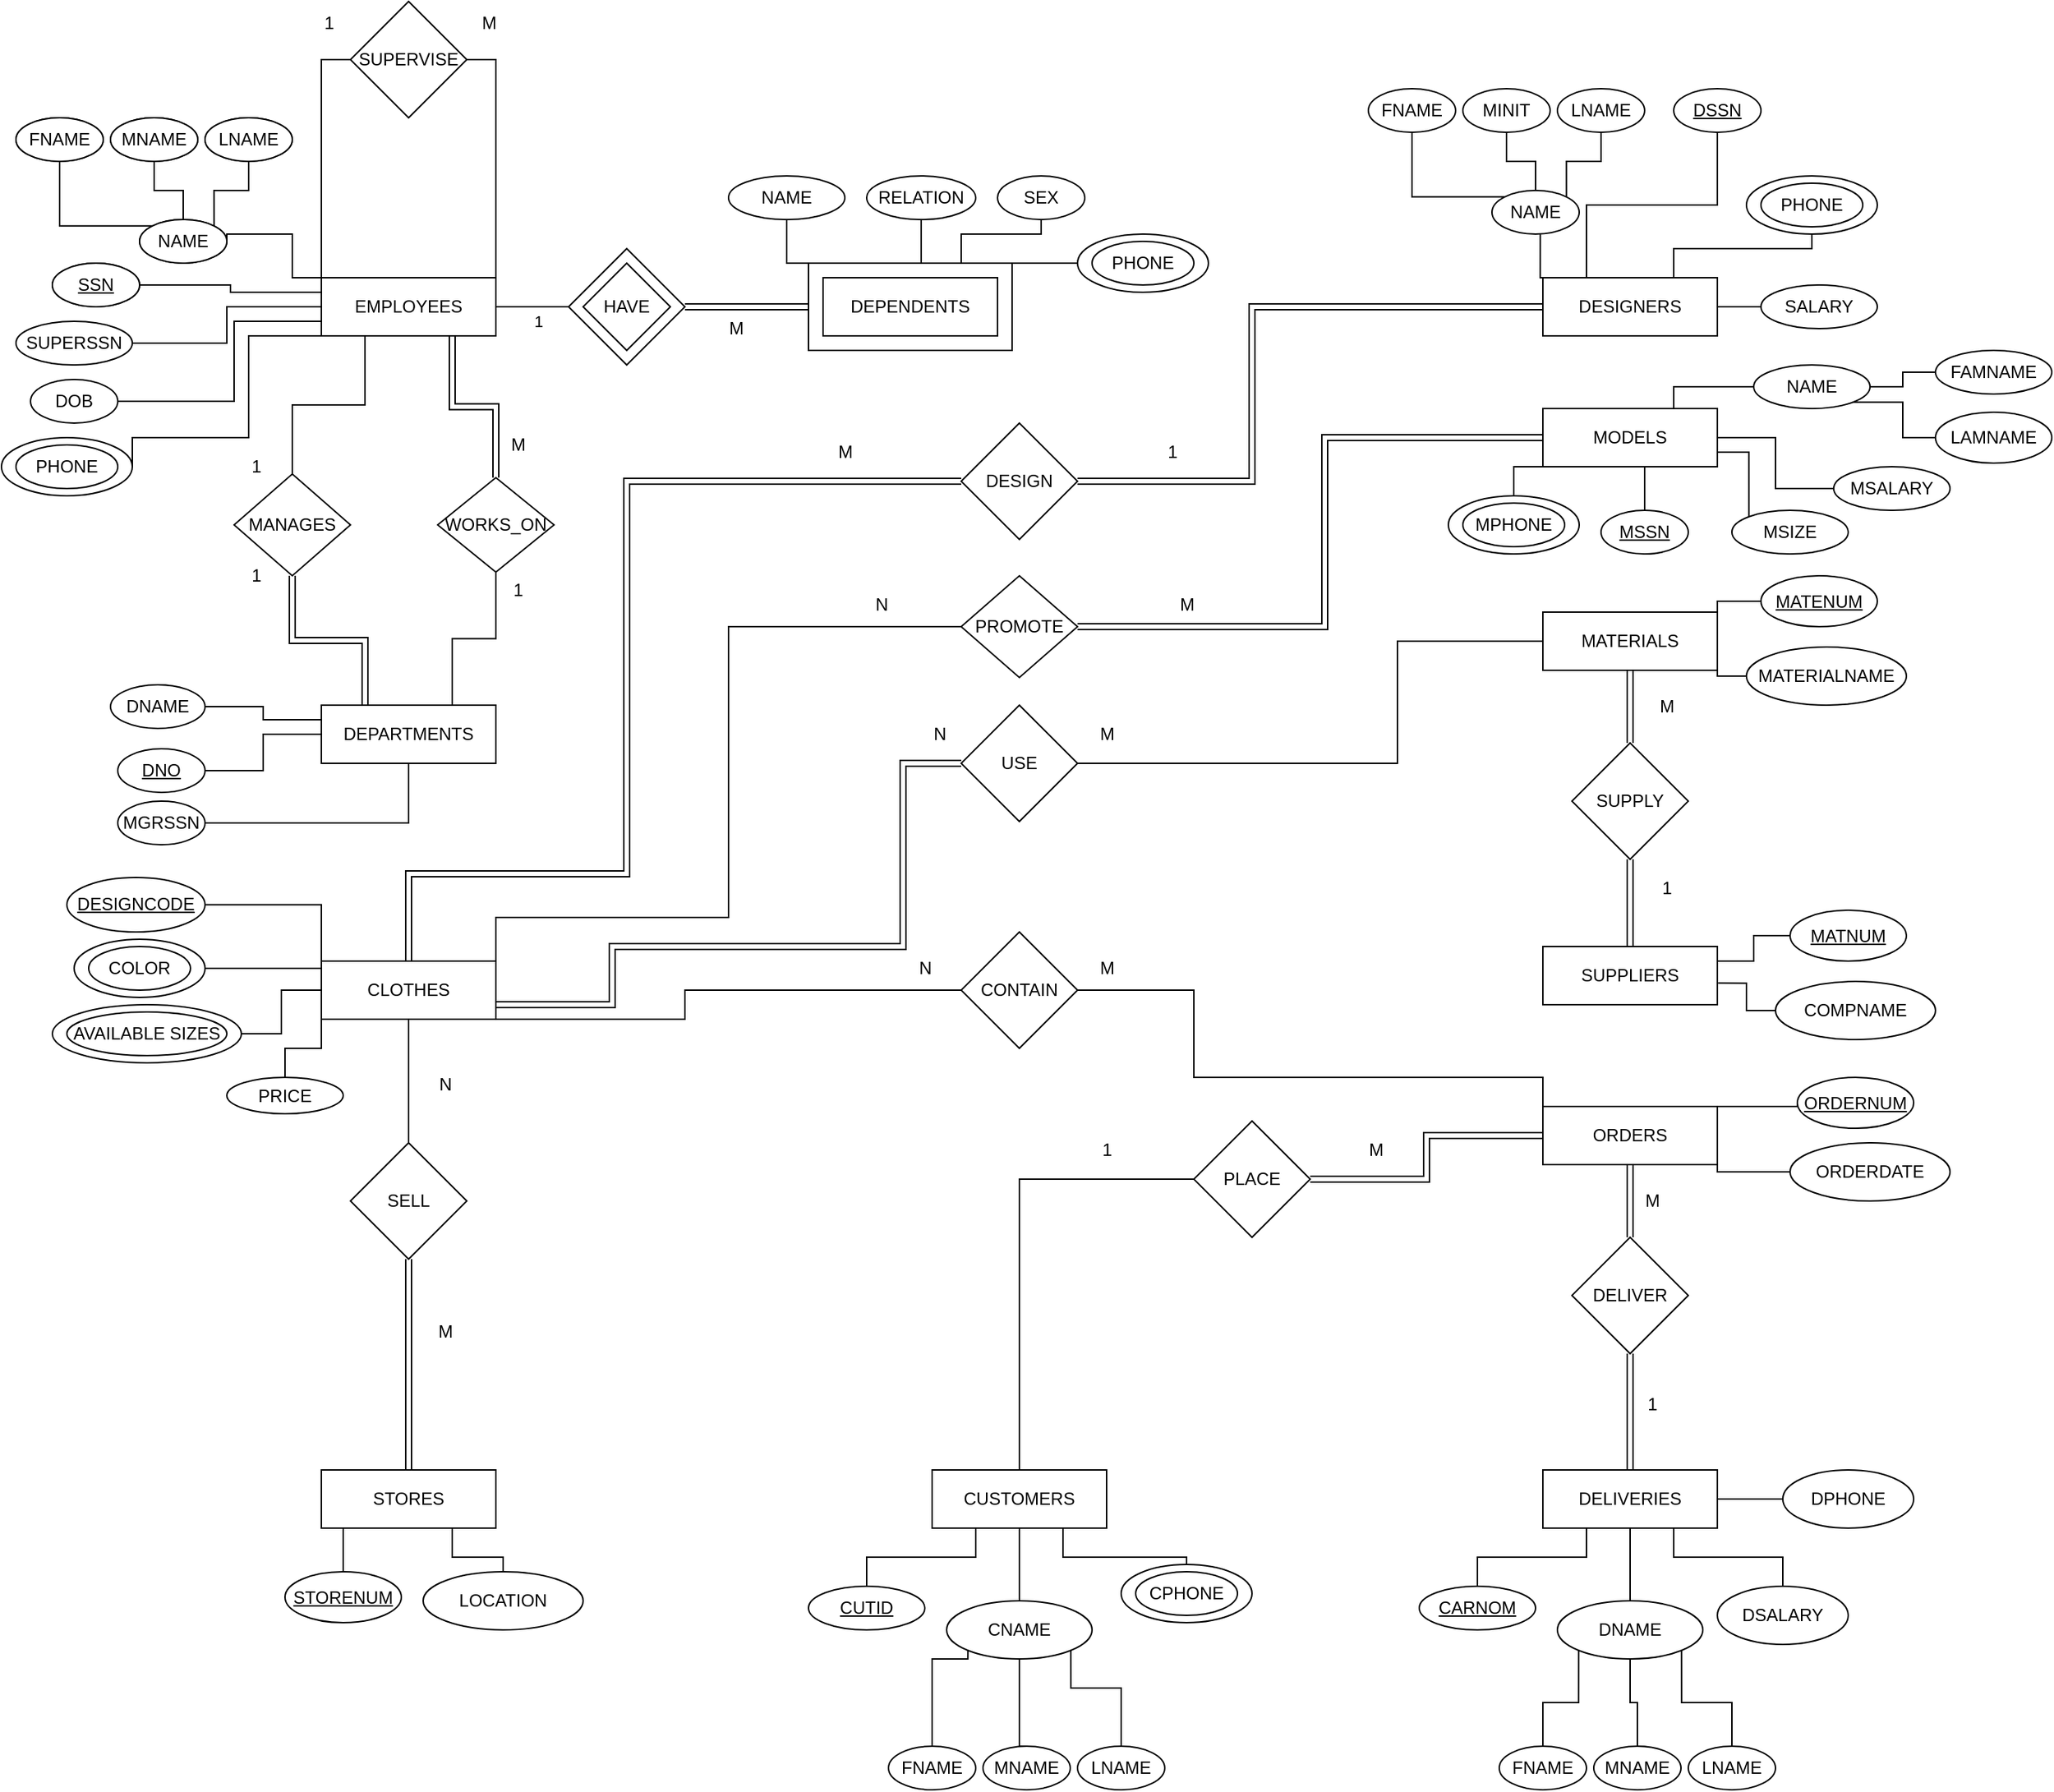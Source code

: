 <mxfile version="20.7.4" type="device"><diagram id="PRFcXnFrzSbEL8JC8rHW" name="Page-1"><mxGraphModel dx="3500" dy="2737" grid="1" gridSize="10" guides="1" tooltips="1" connect="1" arrows="1" fold="1" page="1" pageScale="1" pageWidth="1169" pageHeight="827" math="0" shadow="0"><root><mxCell id="0"/><mxCell id="1" parent="0"/><mxCell id="rtiQuLTwZHbQVwItKCjS-20" style="edgeStyle=orthogonalEdgeStyle;rounded=0;orthogonalLoop=1;jettySize=auto;html=1;exitX=1;exitY=1;exitDx=0;exitDy=0;entryX=0;entryY=0.5;entryDx=0;entryDy=0;strokeColor=none;" edge="1" parent="1" source="rtiQuLTwZHbQVwItKCjS-1" target="rtiQuLTwZHbQVwItKCjS-18"><mxGeometry relative="1" as="geometry"/></mxCell><mxCell id="rtiQuLTwZHbQVwItKCjS-27" value="1" style="edgeLabel;html=1;align=center;verticalAlign=middle;resizable=0;points=[];" vertex="1" connectable="0" parent="rtiQuLTwZHbQVwItKCjS-20"><mxGeometry x="0.367" y="-4" relative="1" as="geometry"><mxPoint as="offset"/></mxGeometry></mxCell><mxCell id="rtiQuLTwZHbQVwItKCjS-21" style="edgeStyle=orthogonalEdgeStyle;rounded=0;orthogonalLoop=1;jettySize=auto;html=1;exitX=1;exitY=1;exitDx=0;exitDy=0;entryX=0;entryY=0.5;entryDx=0;entryDy=0;endArrow=none;endFill=0;" edge="1" parent="1" source="rtiQuLTwZHbQVwItKCjS-1" target="rtiQuLTwZHbQVwItKCjS-18"><mxGeometry relative="1" as="geometry"><Array as="points"><mxPoint x="910" y="80"/></Array></mxGeometry></mxCell><mxCell id="rtiQuLTwZHbQVwItKCjS-24" style="edgeStyle=orthogonalEdgeStyle;rounded=0;orthogonalLoop=1;jettySize=auto;html=1;exitX=0.25;exitY=1;exitDx=0;exitDy=0;endArrow=none;endFill=0;entryX=0.5;entryY=0;entryDx=0;entryDy=0;" edge="1" parent="1" source="rtiQuLTwZHbQVwItKCjS-1" target="rtiQuLTwZHbQVwItKCjS-23"><mxGeometry relative="1" as="geometry"/></mxCell><mxCell id="rtiQuLTwZHbQVwItKCjS-32" style="edgeStyle=orthogonalEdgeStyle;shape=link;rounded=0;orthogonalLoop=1;jettySize=auto;html=1;exitX=0.75;exitY=1;exitDx=0;exitDy=0;entryX=0.5;entryY=0;entryDx=0;entryDy=0;endArrow=none;endFill=0;" edge="1" parent="1" source="rtiQuLTwZHbQVwItKCjS-1" target="rtiQuLTwZHbQVwItKCjS-31"><mxGeometry relative="1" as="geometry"/></mxCell><mxCell id="rtiQuLTwZHbQVwItKCjS-79" style="edgeStyle=orthogonalEdgeStyle;rounded=0;orthogonalLoop=1;jettySize=auto;html=1;exitX=0;exitY=0;exitDx=0;exitDy=0;entryX=0;entryY=0.5;entryDx=0;entryDy=0;endArrow=none;endFill=0;" edge="1" parent="1" source="rtiQuLTwZHbQVwItKCjS-1" target="rtiQuLTwZHbQVwItKCjS-78"><mxGeometry relative="1" as="geometry"><Array as="points"><mxPoint x="790" y="-90"/></Array></mxGeometry></mxCell><mxCell id="rtiQuLTwZHbQVwItKCjS-80" style="edgeStyle=orthogonalEdgeStyle;rounded=0;orthogonalLoop=1;jettySize=auto;html=1;exitX=1;exitY=0;exitDx=0;exitDy=0;entryX=1;entryY=0.5;entryDx=0;entryDy=0;endArrow=none;endFill=0;" edge="1" parent="1" source="rtiQuLTwZHbQVwItKCjS-1" target="rtiQuLTwZHbQVwItKCjS-78"><mxGeometry relative="1" as="geometry"/></mxCell><mxCell id="rtiQuLTwZHbQVwItKCjS-84" style="edgeStyle=orthogonalEdgeStyle;rounded=0;orthogonalLoop=1;jettySize=auto;html=1;exitX=0;exitY=0;exitDx=0;exitDy=0;entryX=1;entryY=0.5;entryDx=0;entryDy=0;endArrow=none;endFill=0;" edge="1" parent="1" source="rtiQuLTwZHbQVwItKCjS-1" target="rtiQuLTwZHbQVwItKCjS-83"><mxGeometry relative="1" as="geometry"><Array as="points"><mxPoint x="770" y="60"/><mxPoint x="770" y="30"/><mxPoint x="725" y="30"/></Array></mxGeometry></mxCell><mxCell id="rtiQuLTwZHbQVwItKCjS-95" style="edgeStyle=orthogonalEdgeStyle;rounded=0;orthogonalLoop=1;jettySize=auto;html=1;exitX=0;exitY=0.25;exitDx=0;exitDy=0;entryX=1;entryY=0.5;entryDx=0;entryDy=0;endArrow=none;endFill=0;" edge="1" parent="1" source="rtiQuLTwZHbQVwItKCjS-1" target="rtiQuLTwZHbQVwItKCjS-91"><mxGeometry relative="1" as="geometry"/></mxCell><mxCell id="rtiQuLTwZHbQVwItKCjS-96" style="edgeStyle=orthogonalEdgeStyle;rounded=0;orthogonalLoop=1;jettySize=auto;html=1;exitX=0;exitY=0.5;exitDx=0;exitDy=0;entryX=1;entryY=0.5;entryDx=0;entryDy=0;endArrow=none;endFill=0;" edge="1" parent="1" source="rtiQuLTwZHbQVwItKCjS-1" target="rtiQuLTwZHbQVwItKCjS-92"><mxGeometry relative="1" as="geometry"/></mxCell><mxCell id="rtiQuLTwZHbQVwItKCjS-1" value="EMPLOYEES" style="rounded=0;whiteSpace=wrap;html=1;" vertex="1" parent="1"><mxGeometry x="790" y="60" width="120" height="40" as="geometry"/></mxCell><mxCell id="rtiQuLTwZHbQVwItKCjS-105" style="edgeStyle=orthogonalEdgeStyle;rounded=0;orthogonalLoop=1;jettySize=auto;html=1;exitX=0;exitY=0;exitDx=0;exitDy=0;entryX=0.5;entryY=1;entryDx=0;entryDy=0;endArrow=none;endFill=0;" edge="1" parent="1" source="rtiQuLTwZHbQVwItKCjS-2" target="rtiQuLTwZHbQVwItKCjS-104"><mxGeometry relative="1" as="geometry"/></mxCell><mxCell id="rtiQuLTwZHbQVwItKCjS-107" style="edgeStyle=orthogonalEdgeStyle;rounded=0;orthogonalLoop=1;jettySize=auto;html=1;exitX=0.5;exitY=0;exitDx=0;exitDy=0;entryX=0.5;entryY=1;entryDx=0;entryDy=0;endArrow=none;endFill=0;" edge="1" parent="1" source="rtiQuLTwZHbQVwItKCjS-2" target="rtiQuLTwZHbQVwItKCjS-106"><mxGeometry relative="1" as="geometry"/></mxCell><mxCell id="rtiQuLTwZHbQVwItKCjS-109" style="edgeStyle=orthogonalEdgeStyle;rounded=0;orthogonalLoop=1;jettySize=auto;html=1;exitX=0.75;exitY=0;exitDx=0;exitDy=0;entryX=0.5;entryY=1;entryDx=0;entryDy=0;endArrow=none;endFill=0;" edge="1" parent="1" source="rtiQuLTwZHbQVwItKCjS-2" target="rtiQuLTwZHbQVwItKCjS-108"><mxGeometry relative="1" as="geometry"/></mxCell><mxCell id="rtiQuLTwZHbQVwItKCjS-112" style="edgeStyle=orthogonalEdgeStyle;rounded=0;orthogonalLoop=1;jettySize=auto;html=1;exitX=1;exitY=0;exitDx=0;exitDy=0;entryX=0;entryY=0.5;entryDx=0;entryDy=0;endArrow=none;endFill=0;" edge="1" parent="1" source="rtiQuLTwZHbQVwItKCjS-2" target="rtiQuLTwZHbQVwItKCjS-110"><mxGeometry relative="1" as="geometry"><Array as="points"><mxPoint x="1280" y="50"/><mxPoint x="1280" y="50"/></Array></mxGeometry></mxCell><mxCell id="rtiQuLTwZHbQVwItKCjS-2" value="" style="rounded=0;whiteSpace=wrap;html=1;" vertex="1" parent="1"><mxGeometry x="1125" y="50" width="140" height="60" as="geometry"/></mxCell><mxCell id="rtiQuLTwZHbQVwItKCjS-3" value="DEPENDENTS" style="rounded=0;whiteSpace=wrap;html=1;" vertex="1" parent="1"><mxGeometry x="1135" y="60" width="120" height="40" as="geometry"/></mxCell><mxCell id="rtiQuLTwZHbQVwItKCjS-135" style="edgeStyle=orthogonalEdgeStyle;rounded=0;orthogonalLoop=1;jettySize=auto;html=1;exitX=0;exitY=0.25;exitDx=0;exitDy=0;entryX=1;entryY=0.5;entryDx=0;entryDy=0;endArrow=none;endFill=0;" edge="1" parent="1" source="rtiQuLTwZHbQVwItKCjS-4" target="rtiQuLTwZHbQVwItKCjS-133"><mxGeometry relative="1" as="geometry"/></mxCell><mxCell id="rtiQuLTwZHbQVwItKCjS-4" value="DEPARTMENTS" style="rounded=0;whiteSpace=wrap;html=1;" vertex="1" parent="1"><mxGeometry x="790" y="354" width="120" height="40" as="geometry"/></mxCell><mxCell id="rtiQuLTwZHbQVwItKCjS-126" style="edgeStyle=orthogonalEdgeStyle;rounded=0;orthogonalLoop=1;jettySize=auto;html=1;exitX=0;exitY=0;exitDx=0;exitDy=0;endArrow=none;endFill=0;entryX=0.554;entryY=1.006;entryDx=0;entryDy=0;entryPerimeter=0;" edge="1" parent="1" source="rtiQuLTwZHbQVwItKCjS-5" target="rtiQuLTwZHbQVwItKCjS-121"><mxGeometry relative="1" as="geometry"><mxPoint x="1630" y="40" as="targetPoint"/><Array as="points"/></mxGeometry></mxCell><mxCell id="rtiQuLTwZHbQVwItKCjS-130" style="edgeStyle=orthogonalEdgeStyle;rounded=0;orthogonalLoop=1;jettySize=auto;html=1;exitX=0.25;exitY=0;exitDx=0;exitDy=0;entryX=0.5;entryY=1;entryDx=0;entryDy=0;endArrow=none;endFill=0;" edge="1" parent="1" source="rtiQuLTwZHbQVwItKCjS-5" target="rtiQuLTwZHbQVwItKCjS-125"><mxGeometry relative="1" as="geometry"/></mxCell><mxCell id="rtiQuLTwZHbQVwItKCjS-131" style="edgeStyle=orthogonalEdgeStyle;rounded=0;orthogonalLoop=1;jettySize=auto;html=1;exitX=0.75;exitY=0;exitDx=0;exitDy=0;entryX=0.5;entryY=1;entryDx=0;entryDy=0;endArrow=none;endFill=0;" edge="1" parent="1" source="rtiQuLTwZHbQVwItKCjS-5" target="rtiQuLTwZHbQVwItKCjS-119"><mxGeometry relative="1" as="geometry"><Array as="points"><mxPoint x="1720" y="40"/><mxPoint x="1815" y="40"/></Array></mxGeometry></mxCell><mxCell id="rtiQuLTwZHbQVwItKCjS-132" style="edgeStyle=orthogonalEdgeStyle;rounded=0;orthogonalLoop=1;jettySize=auto;html=1;exitX=1;exitY=0.5;exitDx=0;exitDy=0;entryX=0;entryY=0.5;entryDx=0;entryDy=0;endArrow=none;endFill=0;" edge="1" parent="1" source="rtiQuLTwZHbQVwItKCjS-5" target="rtiQuLTwZHbQVwItKCjS-118"><mxGeometry relative="1" as="geometry"/></mxCell><mxCell id="rtiQuLTwZHbQVwItKCjS-5" value="DESIGNERS" style="rounded=0;whiteSpace=wrap;html=1;" vertex="1" parent="1"><mxGeometry x="1630" y="60" width="120" height="40" as="geometry"/></mxCell><mxCell id="rtiQuLTwZHbQVwItKCjS-37" style="edgeStyle=orthogonalEdgeStyle;rounded=0;orthogonalLoop=1;jettySize=auto;html=1;exitX=0.5;exitY=0;exitDx=0;exitDy=0;entryX=0;entryY=0.5;entryDx=0;entryDy=0;endArrow=none;endFill=0;shape=link;" edge="1" parent="1" source="rtiQuLTwZHbQVwItKCjS-6" target="rtiQuLTwZHbQVwItKCjS-36"><mxGeometry relative="1" as="geometry"><Array as="points"><mxPoint x="850" y="470"/><mxPoint x="1000" y="470"/><mxPoint x="1000" y="200"/></Array></mxGeometry></mxCell><mxCell id="rtiQuLTwZHbQVwItKCjS-42" style="edgeStyle=orthogonalEdgeStyle;rounded=0;orthogonalLoop=1;jettySize=auto;html=1;exitX=1;exitY=0.5;exitDx=0;exitDy=0;entryX=0;entryY=0.5;entryDx=0;entryDy=0;endArrow=none;endFill=0;" edge="1" parent="1" source="rtiQuLTwZHbQVwItKCjS-6" target="rtiQuLTwZHbQVwItKCjS-41"><mxGeometry relative="1" as="geometry"><Array as="points"><mxPoint x="910" y="500"/><mxPoint x="1070" y="500"/><mxPoint x="1070" y="300"/></Array></mxGeometry></mxCell><mxCell id="rtiQuLTwZHbQVwItKCjS-47" style="edgeStyle=orthogonalEdgeStyle;shape=link;rounded=0;orthogonalLoop=1;jettySize=auto;html=1;exitX=1;exitY=0.75;exitDx=0;exitDy=0;endArrow=none;endFill=0;entryX=0;entryY=0.5;entryDx=0;entryDy=0;" edge="1" parent="1" source="rtiQuLTwZHbQVwItKCjS-6" target="rtiQuLTwZHbQVwItKCjS-46"><mxGeometry relative="1" as="geometry"><Array as="points"><mxPoint x="990" y="560"/><mxPoint x="990" y="520"/><mxPoint x="1190" y="520"/><mxPoint x="1190" y="394"/></Array></mxGeometry></mxCell><mxCell id="rtiQuLTwZHbQVwItKCjS-52" style="edgeStyle=orthogonalEdgeStyle;rounded=0;orthogonalLoop=1;jettySize=auto;html=1;exitX=1;exitY=1;exitDx=0;exitDy=0;entryX=0;entryY=0.5;entryDx=0;entryDy=0;endArrow=none;endFill=0;" edge="1" parent="1" source="rtiQuLTwZHbQVwItKCjS-6" target="rtiQuLTwZHbQVwItKCjS-51"><mxGeometry relative="1" as="geometry"><Array as="points"><mxPoint x="1040" y="570"/><mxPoint x="1040" y="550"/></Array></mxGeometry></mxCell><mxCell id="rtiQuLTwZHbQVwItKCjS-64" style="edgeStyle=orthogonalEdgeStyle;rounded=0;orthogonalLoop=1;jettySize=auto;html=1;exitX=0.5;exitY=1;exitDx=0;exitDy=0;entryX=0.5;entryY=0;entryDx=0;entryDy=0;endArrow=none;endFill=0;" edge="1" parent="1" source="rtiQuLTwZHbQVwItKCjS-6" target="rtiQuLTwZHbQVwItKCjS-63"><mxGeometry relative="1" as="geometry"/></mxCell><mxCell id="rtiQuLTwZHbQVwItKCjS-219" style="edgeStyle=orthogonalEdgeStyle;rounded=0;orthogonalLoop=1;jettySize=auto;html=1;exitX=0;exitY=0;exitDx=0;exitDy=0;entryX=1;entryY=0.5;entryDx=0;entryDy=0;endArrow=none;endFill=0;" edge="1" parent="1" source="rtiQuLTwZHbQVwItKCjS-6" target="rtiQuLTwZHbQVwItKCjS-218"><mxGeometry relative="1" as="geometry"/></mxCell><mxCell id="rtiQuLTwZHbQVwItKCjS-227" style="edgeStyle=orthogonalEdgeStyle;rounded=0;orthogonalLoop=1;jettySize=auto;html=1;exitX=0;exitY=1;exitDx=0;exitDy=0;entryX=0.5;entryY=0;entryDx=0;entryDy=0;endArrow=none;endFill=0;" edge="1" parent="1" source="rtiQuLTwZHbQVwItKCjS-6" target="rtiQuLTwZHbQVwItKCjS-224"><mxGeometry relative="1" as="geometry"/></mxCell><mxCell id="rtiQuLTwZHbQVwItKCjS-6" value="CLOTHES" style="rounded=0;whiteSpace=wrap;html=1;" vertex="1" parent="1"><mxGeometry x="790" y="530" width="120" height="40" as="geometry"/></mxCell><mxCell id="rtiQuLTwZHbQVwItKCjS-166" style="edgeStyle=orthogonalEdgeStyle;rounded=0;orthogonalLoop=1;jettySize=auto;html=1;exitX=1;exitY=0.5;exitDx=0;exitDy=0;entryX=0;entryY=0.5;entryDx=0;entryDy=0;endArrow=none;endFill=0;" edge="1" parent="1" source="rtiQuLTwZHbQVwItKCjS-7" target="rtiQuLTwZHbQVwItKCjS-159"><mxGeometry relative="1" as="geometry"/></mxCell><mxCell id="rtiQuLTwZHbQVwItKCjS-167" style="edgeStyle=orthogonalEdgeStyle;rounded=0;orthogonalLoop=1;jettySize=auto;html=1;exitX=1;exitY=0.75;exitDx=0;exitDy=0;entryX=0;entryY=0;entryDx=0;entryDy=0;endArrow=none;endFill=0;" edge="1" parent="1" source="rtiQuLTwZHbQVwItKCjS-7" target="rtiQuLTwZHbQVwItKCjS-163"><mxGeometry relative="1" as="geometry"/></mxCell><mxCell id="rtiQuLTwZHbQVwItKCjS-168" style="edgeStyle=orthogonalEdgeStyle;rounded=0;orthogonalLoop=1;jettySize=auto;html=1;exitX=0.5;exitY=1;exitDx=0;exitDy=0;entryX=0.5;entryY=0;entryDx=0;entryDy=0;endArrow=none;endFill=0;" edge="1" parent="1" source="rtiQuLTwZHbQVwItKCjS-7" target="rtiQuLTwZHbQVwItKCjS-162"><mxGeometry relative="1" as="geometry"/></mxCell><mxCell id="rtiQuLTwZHbQVwItKCjS-169" style="edgeStyle=orthogonalEdgeStyle;rounded=0;orthogonalLoop=1;jettySize=auto;html=1;exitX=0;exitY=1;exitDx=0;exitDy=0;entryX=0.5;entryY=0;entryDx=0;entryDy=0;endArrow=none;endFill=0;" edge="1" parent="1" source="rtiQuLTwZHbQVwItKCjS-7" target="rtiQuLTwZHbQVwItKCjS-160"><mxGeometry relative="1" as="geometry"/></mxCell><mxCell id="rtiQuLTwZHbQVwItKCjS-232" style="edgeStyle=orthogonalEdgeStyle;rounded=0;orthogonalLoop=1;jettySize=auto;html=1;exitX=0.75;exitY=0;exitDx=0;exitDy=0;entryX=0;entryY=0.5;entryDx=0;entryDy=0;endArrow=none;endFill=0;" edge="1" parent="1" source="rtiQuLTwZHbQVwItKCjS-7" target="rtiQuLTwZHbQVwItKCjS-231"><mxGeometry relative="1" as="geometry"><Array as="points"><mxPoint x="1720" y="135"/></Array></mxGeometry></mxCell><mxCell id="rtiQuLTwZHbQVwItKCjS-7" value="MODELS" style="rounded=0;whiteSpace=wrap;html=1;" vertex="1" parent="1"><mxGeometry x="1630" y="150" width="120" height="40" as="geometry"/></mxCell><mxCell id="rtiQuLTwZHbQVwItKCjS-59" style="edgeStyle=orthogonalEdgeStyle;rounded=0;orthogonalLoop=1;jettySize=auto;html=1;exitX=0.5;exitY=1;exitDx=0;exitDy=0;entryX=0.5;entryY=0;entryDx=0;entryDy=0;endArrow=none;endFill=0;shape=link;" edge="1" parent="1" source="rtiQuLTwZHbQVwItKCjS-8" target="rtiQuLTwZHbQVwItKCjS-58"><mxGeometry relative="1" as="geometry"/></mxCell><mxCell id="rtiQuLTwZHbQVwItKCjS-172" style="edgeStyle=orthogonalEdgeStyle;rounded=0;orthogonalLoop=1;jettySize=auto;html=1;exitX=1;exitY=0;exitDx=0;exitDy=0;entryX=0;entryY=0.5;entryDx=0;entryDy=0;endArrow=none;endFill=0;" edge="1" parent="1" source="rtiQuLTwZHbQVwItKCjS-8" target="rtiQuLTwZHbQVwItKCjS-170"><mxGeometry relative="1" as="geometry"><Array as="points"><mxPoint x="1750" y="283"/></Array></mxGeometry></mxCell><mxCell id="rtiQuLTwZHbQVwItKCjS-174" style="edgeStyle=orthogonalEdgeStyle;rounded=0;orthogonalLoop=1;jettySize=auto;html=1;exitX=1;exitY=1;exitDx=0;exitDy=0;entryX=0;entryY=0.5;entryDx=0;entryDy=0;endArrow=none;endFill=0;" edge="1" parent="1" source="rtiQuLTwZHbQVwItKCjS-8" target="rtiQuLTwZHbQVwItKCjS-173"><mxGeometry relative="1" as="geometry"><Array as="points"><mxPoint x="1750" y="334"/></Array></mxGeometry></mxCell><mxCell id="rtiQuLTwZHbQVwItKCjS-8" value="MATERIALS" style="rounded=0;whiteSpace=wrap;html=1;" vertex="1" parent="1"><mxGeometry x="1630" y="290" width="120" height="40" as="geometry"/></mxCell><mxCell id="rtiQuLTwZHbQVwItKCjS-182" style="edgeStyle=orthogonalEdgeStyle;rounded=0;orthogonalLoop=1;jettySize=auto;html=1;exitX=1;exitY=0;exitDx=0;exitDy=0;entryX=0;entryY=0.5;entryDx=0;entryDy=0;endArrow=none;endFill=0;" edge="1" parent="1" source="rtiQuLTwZHbQVwItKCjS-9" target="rtiQuLTwZHbQVwItKCjS-180"><mxGeometry relative="1" as="geometry"><Array as="points"><mxPoint x="1805" y="630"/></Array></mxGeometry></mxCell><mxCell id="rtiQuLTwZHbQVwItKCjS-183" style="edgeStyle=orthogonalEdgeStyle;rounded=0;orthogonalLoop=1;jettySize=auto;html=1;exitX=1;exitY=1;exitDx=0;exitDy=0;entryX=0;entryY=0.5;entryDx=0;entryDy=0;endArrow=none;endFill=0;" edge="1" parent="1" source="rtiQuLTwZHbQVwItKCjS-9" target="rtiQuLTwZHbQVwItKCjS-181"><mxGeometry relative="1" as="geometry"><Array as="points"><mxPoint x="1750" y="675"/></Array></mxGeometry></mxCell><mxCell id="rtiQuLTwZHbQVwItKCjS-9" value="ORDERS" style="rounded=0;whiteSpace=wrap;html=1;" vertex="1" parent="1"><mxGeometry x="1630" y="630" width="120" height="40" as="geometry"/></mxCell><mxCell id="rtiQuLTwZHbQVwItKCjS-67" style="edgeStyle=orthogonalEdgeStyle;rounded=0;orthogonalLoop=1;jettySize=auto;html=1;exitX=0.5;exitY=0;exitDx=0;exitDy=0;entryX=0;entryY=0.5;entryDx=0;entryDy=0;endArrow=none;endFill=0;" edge="1" parent="1" source="rtiQuLTwZHbQVwItKCjS-10" target="rtiQuLTwZHbQVwItKCjS-66"><mxGeometry relative="1" as="geometry"/></mxCell><mxCell id="rtiQuLTwZHbQVwItKCjS-192" style="edgeStyle=orthogonalEdgeStyle;rounded=0;orthogonalLoop=1;jettySize=auto;html=1;exitX=0.25;exitY=1;exitDx=0;exitDy=0;entryX=0.5;entryY=0;entryDx=0;entryDy=0;endArrow=none;endFill=0;" edge="1" parent="1" source="rtiQuLTwZHbQVwItKCjS-10" target="rtiQuLTwZHbQVwItKCjS-188"><mxGeometry relative="1" as="geometry"/></mxCell><mxCell id="rtiQuLTwZHbQVwItKCjS-194" style="edgeStyle=orthogonalEdgeStyle;rounded=0;orthogonalLoop=1;jettySize=auto;html=1;exitX=0.75;exitY=1;exitDx=0;exitDy=0;entryX=0.5;entryY=0;entryDx=0;entryDy=0;endArrow=none;endFill=0;" edge="1" parent="1" source="rtiQuLTwZHbQVwItKCjS-10" target="rtiQuLTwZHbQVwItKCjS-190"><mxGeometry relative="1" as="geometry"><Array as="points"><mxPoint x="1300" y="940"/><mxPoint x="1385" y="940"/></Array></mxGeometry></mxCell><mxCell id="rtiQuLTwZHbQVwItKCjS-10" value="CUSTOMERS" style="rounded=0;whiteSpace=wrap;html=1;" vertex="1" parent="1"><mxGeometry x="1210" y="880" width="120" height="40" as="geometry"/></mxCell><mxCell id="rtiQuLTwZHbQVwItKCjS-74" style="edgeStyle=orthogonalEdgeStyle;shape=link;rounded=0;orthogonalLoop=1;jettySize=auto;html=1;exitX=0.5;exitY=0;exitDx=0;exitDy=0;entryX=0.5;entryY=1;entryDx=0;entryDy=0;endArrow=none;endFill=0;" edge="1" parent="1" source="rtiQuLTwZHbQVwItKCjS-11" target="rtiQuLTwZHbQVwItKCjS-72"><mxGeometry relative="1" as="geometry"/></mxCell><mxCell id="rtiQuLTwZHbQVwItKCjS-209" style="edgeStyle=orthogonalEdgeStyle;rounded=0;orthogonalLoop=1;jettySize=auto;html=1;exitX=0.25;exitY=1;exitDx=0;exitDy=0;entryX=0.5;entryY=0;entryDx=0;entryDy=0;endArrow=none;endFill=0;" edge="1" parent="1" source="rtiQuLTwZHbQVwItKCjS-11" target="rtiQuLTwZHbQVwItKCjS-201"><mxGeometry relative="1" as="geometry"/></mxCell><mxCell id="rtiQuLTwZHbQVwItKCjS-210" style="edgeStyle=orthogonalEdgeStyle;rounded=0;orthogonalLoop=1;jettySize=auto;html=1;exitX=0.5;exitY=1;exitDx=0;exitDy=0;entryX=0.5;entryY=0;entryDx=0;entryDy=0;endArrow=none;endFill=0;" edge="1" parent="1" source="rtiQuLTwZHbQVwItKCjS-11" target="rtiQuLTwZHbQVwItKCjS-202"><mxGeometry relative="1" as="geometry"/></mxCell><mxCell id="rtiQuLTwZHbQVwItKCjS-212" style="edgeStyle=orthogonalEdgeStyle;rounded=0;orthogonalLoop=1;jettySize=auto;html=1;exitX=0.75;exitY=1;exitDx=0;exitDy=0;entryX=0.5;entryY=0;entryDx=0;entryDy=0;endArrow=none;endFill=0;" edge="1" parent="1" source="rtiQuLTwZHbQVwItKCjS-11" target="rtiQuLTwZHbQVwItKCjS-211"><mxGeometry relative="1" as="geometry"/></mxCell><mxCell id="rtiQuLTwZHbQVwItKCjS-217" style="edgeStyle=orthogonalEdgeStyle;rounded=0;orthogonalLoop=1;jettySize=auto;html=1;exitX=1;exitY=0.5;exitDx=0;exitDy=0;entryX=0;entryY=0.5;entryDx=0;entryDy=0;endArrow=none;endFill=0;" edge="1" parent="1" source="rtiQuLTwZHbQVwItKCjS-11" target="rtiQuLTwZHbQVwItKCjS-215"><mxGeometry relative="1" as="geometry"/></mxCell><mxCell id="rtiQuLTwZHbQVwItKCjS-11" value="DELIVERIES" style="rounded=0;whiteSpace=wrap;html=1;" vertex="1" parent="1"><mxGeometry x="1630" y="880" width="120" height="40" as="geometry"/></mxCell><mxCell id="rtiQuLTwZHbQVwItKCjS-186" style="edgeStyle=orthogonalEdgeStyle;rounded=0;orthogonalLoop=1;jettySize=auto;html=1;exitX=0.25;exitY=1;exitDx=0;exitDy=0;entryX=0.5;entryY=0;entryDx=0;entryDy=0;endArrow=none;endFill=0;" edge="1" parent="1" source="rtiQuLTwZHbQVwItKCjS-12" target="rtiQuLTwZHbQVwItKCjS-184"><mxGeometry relative="1" as="geometry"/></mxCell><mxCell id="rtiQuLTwZHbQVwItKCjS-187" style="edgeStyle=orthogonalEdgeStyle;rounded=0;orthogonalLoop=1;jettySize=auto;html=1;exitX=0.75;exitY=1;exitDx=0;exitDy=0;entryX=0.5;entryY=0;entryDx=0;entryDy=0;endArrow=none;endFill=0;" edge="1" parent="1" source="rtiQuLTwZHbQVwItKCjS-12" target="rtiQuLTwZHbQVwItKCjS-185"><mxGeometry relative="1" as="geometry"/></mxCell><mxCell id="rtiQuLTwZHbQVwItKCjS-12" value="STORES" style="rounded=0;whiteSpace=wrap;html=1;" vertex="1" parent="1"><mxGeometry x="790" y="880" width="120" height="40" as="geometry"/></mxCell><mxCell id="rtiQuLTwZHbQVwItKCjS-178" style="edgeStyle=orthogonalEdgeStyle;rounded=0;orthogonalLoop=1;jettySize=auto;html=1;exitX=1;exitY=0.25;exitDx=0;exitDy=0;entryX=0;entryY=0.5;entryDx=0;entryDy=0;endArrow=none;endFill=0;" edge="1" parent="1" source="rtiQuLTwZHbQVwItKCjS-13" target="rtiQuLTwZHbQVwItKCjS-176"><mxGeometry relative="1" as="geometry"/></mxCell><mxCell id="rtiQuLTwZHbQVwItKCjS-13" value="SUPPLIERS" style="rounded=0;whiteSpace=wrap;html=1;" vertex="1" parent="1"><mxGeometry x="1630" y="520" width="120" height="40" as="geometry"/></mxCell><mxCell id="rtiQuLTwZHbQVwItKCjS-22" style="edgeStyle=orthogonalEdgeStyle;rounded=0;orthogonalLoop=1;jettySize=auto;html=1;exitX=1;exitY=0.5;exitDx=0;exitDy=0;entryX=0;entryY=0.5;entryDx=0;entryDy=0;endArrow=none;endFill=0;shape=link;" edge="1" parent="1" source="rtiQuLTwZHbQVwItKCjS-18" target="rtiQuLTwZHbQVwItKCjS-2"><mxGeometry relative="1" as="geometry"/></mxCell><mxCell id="rtiQuLTwZHbQVwItKCjS-18" value="" style="rhombus;whiteSpace=wrap;html=1;" vertex="1" parent="1"><mxGeometry x="960" y="40" width="80" height="80" as="geometry"/></mxCell><mxCell id="rtiQuLTwZHbQVwItKCjS-19" value="HAVE" style="rhombus;whiteSpace=wrap;html=1;" vertex="1" parent="1"><mxGeometry x="970" y="50" width="60" height="60" as="geometry"/></mxCell><mxCell id="rtiQuLTwZHbQVwItKCjS-25" style="edgeStyle=orthogonalEdgeStyle;rounded=0;orthogonalLoop=1;jettySize=auto;html=1;exitX=0.5;exitY=1;exitDx=0;exitDy=0;entryX=0.25;entryY=0;entryDx=0;entryDy=0;endArrow=none;endFill=0;shape=link;" edge="1" parent="1" source="rtiQuLTwZHbQVwItKCjS-23" target="rtiQuLTwZHbQVwItKCjS-4"><mxGeometry relative="1" as="geometry"/></mxCell><mxCell id="rtiQuLTwZHbQVwItKCjS-23" value="MANAGES" style="rhombus;whiteSpace=wrap;html=1;" vertex="1" parent="1"><mxGeometry x="730" y="195" width="80" height="70" as="geometry"/></mxCell><mxCell id="rtiQuLTwZHbQVwItKCjS-28" value="M" style="text;html=1;align=center;verticalAlign=middle;resizable=0;points=[];autosize=1;strokeColor=none;fillColor=none;" vertex="1" parent="1"><mxGeometry x="1060" y="80" width="30" height="30" as="geometry"/></mxCell><mxCell id="rtiQuLTwZHbQVwItKCjS-29" value="1" style="text;html=1;align=center;verticalAlign=middle;resizable=0;points=[];autosize=1;strokeColor=none;fillColor=none;" vertex="1" parent="1"><mxGeometry x="730" y="175" width="30" height="30" as="geometry"/></mxCell><mxCell id="rtiQuLTwZHbQVwItKCjS-30" value="1" style="text;html=1;align=center;verticalAlign=middle;resizable=0;points=[];autosize=1;strokeColor=none;fillColor=none;" vertex="1" parent="1"><mxGeometry x="730" y="250" width="30" height="30" as="geometry"/></mxCell><mxCell id="rtiQuLTwZHbQVwItKCjS-33" style="edgeStyle=orthogonalEdgeStyle;rounded=0;orthogonalLoop=1;jettySize=auto;html=1;exitX=0.5;exitY=1;exitDx=0;exitDy=0;entryX=0.75;entryY=0;entryDx=0;entryDy=0;endArrow=none;endFill=0;" edge="1" parent="1" source="rtiQuLTwZHbQVwItKCjS-31" target="rtiQuLTwZHbQVwItKCjS-4"><mxGeometry relative="1" as="geometry"/></mxCell><mxCell id="rtiQuLTwZHbQVwItKCjS-31" value="WORKS_ON" style="rhombus;whiteSpace=wrap;html=1;" vertex="1" parent="1"><mxGeometry x="870" y="197.5" width="80" height="65" as="geometry"/></mxCell><mxCell id="rtiQuLTwZHbQVwItKCjS-34" value="1" style="text;html=1;align=center;verticalAlign=middle;resizable=0;points=[];autosize=1;strokeColor=none;fillColor=none;" vertex="1" parent="1"><mxGeometry x="910" y="260" width="30" height="30" as="geometry"/></mxCell><mxCell id="rtiQuLTwZHbQVwItKCjS-35" value="M" style="text;html=1;align=center;verticalAlign=middle;resizable=0;points=[];autosize=1;strokeColor=none;fillColor=none;" vertex="1" parent="1"><mxGeometry x="910" y="160" width="30" height="30" as="geometry"/></mxCell><mxCell id="rtiQuLTwZHbQVwItKCjS-38" style="edgeStyle=orthogonalEdgeStyle;shape=link;rounded=0;orthogonalLoop=1;jettySize=auto;html=1;exitX=1;exitY=0.5;exitDx=0;exitDy=0;entryX=0;entryY=0.5;entryDx=0;entryDy=0;endArrow=none;endFill=0;" edge="1" parent="1" source="rtiQuLTwZHbQVwItKCjS-36" target="rtiQuLTwZHbQVwItKCjS-5"><mxGeometry relative="1" as="geometry"><Array as="points"><mxPoint x="1430" y="200"/><mxPoint x="1430" y="80"/></Array></mxGeometry></mxCell><mxCell id="rtiQuLTwZHbQVwItKCjS-36" value="DESIGN" style="rhombus;whiteSpace=wrap;html=1;" vertex="1" parent="1"><mxGeometry x="1230" y="160" width="80" height="80" as="geometry"/></mxCell><mxCell id="rtiQuLTwZHbQVwItKCjS-39" value="M" style="text;html=1;align=center;verticalAlign=middle;resizable=0;points=[];autosize=1;strokeColor=none;fillColor=none;" vertex="1" parent="1"><mxGeometry x="1135" y="165" width="30" height="30" as="geometry"/></mxCell><mxCell id="rtiQuLTwZHbQVwItKCjS-40" value="1" style="text;html=1;align=center;verticalAlign=middle;resizable=0;points=[];autosize=1;strokeColor=none;fillColor=none;" vertex="1" parent="1"><mxGeometry x="1360" y="165" width="30" height="30" as="geometry"/></mxCell><mxCell id="rtiQuLTwZHbQVwItKCjS-43" style="edgeStyle=orthogonalEdgeStyle;rounded=0;orthogonalLoop=1;jettySize=auto;html=1;exitX=1;exitY=0.5;exitDx=0;exitDy=0;entryX=0;entryY=0.5;entryDx=0;entryDy=0;endArrow=none;endFill=0;shape=link;" edge="1" parent="1" source="rtiQuLTwZHbQVwItKCjS-41" target="rtiQuLTwZHbQVwItKCjS-7"><mxGeometry x="0.109" y="-35" relative="1" as="geometry"><Array as="points"><mxPoint x="1480" y="300"/><mxPoint x="1480" y="170"/></Array><mxPoint as="offset"/></mxGeometry></mxCell><mxCell id="rtiQuLTwZHbQVwItKCjS-41" value="PROMOTE" style="rhombus;whiteSpace=wrap;html=1;" vertex="1" parent="1"><mxGeometry x="1230" y="265" width="80" height="70" as="geometry"/></mxCell><mxCell id="rtiQuLTwZHbQVwItKCjS-44" value="M" style="text;html=1;align=center;verticalAlign=middle;resizable=0;points=[];autosize=1;strokeColor=none;fillColor=none;" vertex="1" parent="1"><mxGeometry x="1370" y="270" width="30" height="30" as="geometry"/></mxCell><mxCell id="rtiQuLTwZHbQVwItKCjS-45" value="N" style="text;html=1;align=center;verticalAlign=middle;resizable=0;points=[];autosize=1;strokeColor=none;fillColor=none;" vertex="1" parent="1"><mxGeometry x="1160" y="270" width="30" height="30" as="geometry"/></mxCell><mxCell id="rtiQuLTwZHbQVwItKCjS-48" style="edgeStyle=orthogonalEdgeStyle;rounded=0;orthogonalLoop=1;jettySize=auto;html=1;exitX=1;exitY=0.5;exitDx=0;exitDy=0;entryX=0;entryY=0.5;entryDx=0;entryDy=0;endArrow=none;endFill=0;" edge="1" parent="1" source="rtiQuLTwZHbQVwItKCjS-46" target="rtiQuLTwZHbQVwItKCjS-8"><mxGeometry relative="1" as="geometry"><Array as="points"><mxPoint x="1530" y="394"/><mxPoint x="1530" y="310"/></Array></mxGeometry></mxCell><mxCell id="rtiQuLTwZHbQVwItKCjS-46" value="USE" style="rhombus;whiteSpace=wrap;html=1;" vertex="1" parent="1"><mxGeometry x="1230" y="354" width="80" height="80" as="geometry"/></mxCell><mxCell id="rtiQuLTwZHbQVwItKCjS-49" value="M" style="text;html=1;align=center;verticalAlign=middle;resizable=0;points=[];autosize=1;strokeColor=none;fillColor=none;" vertex="1" parent="1"><mxGeometry x="1315" y="359" width="30" height="30" as="geometry"/></mxCell><mxCell id="rtiQuLTwZHbQVwItKCjS-50" value="N" style="text;html=1;align=center;verticalAlign=middle;resizable=0;points=[];autosize=1;strokeColor=none;fillColor=none;" vertex="1" parent="1"><mxGeometry x="1200" y="359" width="30" height="30" as="geometry"/></mxCell><mxCell id="rtiQuLTwZHbQVwItKCjS-53" style="edgeStyle=orthogonalEdgeStyle;rounded=0;orthogonalLoop=1;jettySize=auto;html=1;exitX=1;exitY=0.5;exitDx=0;exitDy=0;endArrow=none;endFill=0;entryX=0;entryY=0.5;entryDx=0;entryDy=0;" edge="1" parent="1" source="rtiQuLTwZHbQVwItKCjS-51" target="rtiQuLTwZHbQVwItKCjS-9"><mxGeometry relative="1" as="geometry"><mxPoint x="1690" y="410" as="targetPoint"/><Array as="points"><mxPoint x="1390" y="550"/><mxPoint x="1390" y="610"/></Array></mxGeometry></mxCell><mxCell id="rtiQuLTwZHbQVwItKCjS-51" value="CONTAIN" style="rhombus;whiteSpace=wrap;html=1;" vertex="1" parent="1"><mxGeometry x="1230" y="510" width="80" height="80" as="geometry"/></mxCell><mxCell id="rtiQuLTwZHbQVwItKCjS-56" value="M" style="text;html=1;align=center;verticalAlign=middle;resizable=0;points=[];autosize=1;strokeColor=none;fillColor=none;" vertex="1" parent="1"><mxGeometry x="1315" y="520" width="30" height="30" as="geometry"/></mxCell><mxCell id="rtiQuLTwZHbQVwItKCjS-57" value="N" style="text;html=1;align=center;verticalAlign=middle;resizable=0;points=[];autosize=1;strokeColor=none;fillColor=none;" vertex="1" parent="1"><mxGeometry x="1190" y="520" width="30" height="30" as="geometry"/></mxCell><mxCell id="rtiQuLTwZHbQVwItKCjS-60" style="edgeStyle=orthogonalEdgeStyle;rounded=0;orthogonalLoop=1;jettySize=auto;html=1;exitX=0.5;exitY=1;exitDx=0;exitDy=0;entryX=0.5;entryY=0;entryDx=0;entryDy=0;endArrow=none;endFill=0;shape=link;" edge="1" parent="1" source="rtiQuLTwZHbQVwItKCjS-58" target="rtiQuLTwZHbQVwItKCjS-13"><mxGeometry relative="1" as="geometry"/></mxCell><mxCell id="rtiQuLTwZHbQVwItKCjS-58" value="SUPPLY" style="rhombus;whiteSpace=wrap;html=1;" vertex="1" parent="1"><mxGeometry x="1650" y="380" width="80" height="80" as="geometry"/></mxCell><mxCell id="rtiQuLTwZHbQVwItKCjS-61" value="1" style="text;html=1;align=center;verticalAlign=middle;resizable=0;points=[];autosize=1;strokeColor=none;fillColor=none;" vertex="1" parent="1"><mxGeometry x="1700" y="465" width="30" height="30" as="geometry"/></mxCell><mxCell id="rtiQuLTwZHbQVwItKCjS-62" value="M" style="text;html=1;align=center;verticalAlign=middle;resizable=0;points=[];autosize=1;strokeColor=none;fillColor=none;" vertex="1" parent="1"><mxGeometry x="1700" y="340" width="30" height="30" as="geometry"/></mxCell><mxCell id="rtiQuLTwZHbQVwItKCjS-65" value="" style="edgeStyle=orthogonalEdgeStyle;rounded=0;orthogonalLoop=1;jettySize=auto;html=1;endArrow=none;endFill=0;entryX=0.5;entryY=0;entryDx=0;entryDy=0;shape=link;" edge="1" parent="1" source="rtiQuLTwZHbQVwItKCjS-63" target="rtiQuLTwZHbQVwItKCjS-12"><mxGeometry relative="1" as="geometry"><mxPoint x="850" y="680" as="targetPoint"/></mxGeometry></mxCell><mxCell id="rtiQuLTwZHbQVwItKCjS-63" value="SELL" style="rhombus;whiteSpace=wrap;html=1;" vertex="1" parent="1"><mxGeometry x="810" y="655" width="80" height="80" as="geometry"/></mxCell><mxCell id="rtiQuLTwZHbQVwItKCjS-175" style="edgeStyle=orthogonalEdgeStyle;rounded=0;orthogonalLoop=1;jettySize=auto;html=1;exitX=1;exitY=0.5;exitDx=0;exitDy=0;entryX=0;entryY=0.5;entryDx=0;entryDy=0;endArrow=none;endFill=0;shape=link;" edge="1" parent="1" source="rtiQuLTwZHbQVwItKCjS-66" target="rtiQuLTwZHbQVwItKCjS-9"><mxGeometry relative="1" as="geometry"/></mxCell><mxCell id="rtiQuLTwZHbQVwItKCjS-66" value="PLACE" style="rhombus;whiteSpace=wrap;html=1;" vertex="1" parent="1"><mxGeometry x="1390" y="640" width="80" height="80" as="geometry"/></mxCell><mxCell id="rtiQuLTwZHbQVwItKCjS-69" value="M" style="text;html=1;align=center;verticalAlign=middle;resizable=0;points=[];autosize=1;strokeColor=none;fillColor=none;" vertex="1" parent="1"><mxGeometry x="1500" y="645" width="30" height="30" as="geometry"/></mxCell><mxCell id="rtiQuLTwZHbQVwItKCjS-71" value="1" style="text;html=1;align=center;verticalAlign=middle;resizable=0;points=[];autosize=1;strokeColor=none;fillColor=none;" vertex="1" parent="1"><mxGeometry x="1315" y="645" width="30" height="30" as="geometry"/></mxCell><mxCell id="rtiQuLTwZHbQVwItKCjS-75" style="edgeStyle=orthogonalEdgeStyle;shape=link;rounded=0;orthogonalLoop=1;jettySize=auto;html=1;exitX=0.5;exitY=0;exitDx=0;exitDy=0;entryX=0.5;entryY=1;entryDx=0;entryDy=0;endArrow=none;endFill=0;" edge="1" parent="1" source="rtiQuLTwZHbQVwItKCjS-72" target="rtiQuLTwZHbQVwItKCjS-9"><mxGeometry relative="1" as="geometry"/></mxCell><mxCell id="rtiQuLTwZHbQVwItKCjS-72" value="DELIVER" style="rhombus;whiteSpace=wrap;html=1;" vertex="1" parent="1"><mxGeometry x="1650" y="720" width="80" height="80" as="geometry"/></mxCell><mxCell id="rtiQuLTwZHbQVwItKCjS-76" value="1" style="text;html=1;align=center;verticalAlign=middle;resizable=0;points=[];autosize=1;strokeColor=none;fillColor=none;" vertex="1" parent="1"><mxGeometry x="1690" y="820" width="30" height="30" as="geometry"/></mxCell><mxCell id="rtiQuLTwZHbQVwItKCjS-77" value="M" style="text;html=1;align=center;verticalAlign=middle;resizable=0;points=[];autosize=1;strokeColor=none;fillColor=none;" vertex="1" parent="1"><mxGeometry x="1690" y="680" width="30" height="30" as="geometry"/></mxCell><mxCell id="rtiQuLTwZHbQVwItKCjS-78" value="SUPERVISE" style="rhombus;whiteSpace=wrap;html=1;" vertex="1" parent="1"><mxGeometry x="810" y="-130" width="80" height="80" as="geometry"/></mxCell><mxCell id="rtiQuLTwZHbQVwItKCjS-81" value="1" style="text;html=1;align=center;verticalAlign=middle;resizable=0;points=[];autosize=1;strokeColor=none;fillColor=none;" vertex="1" parent="1"><mxGeometry x="780" y="-130" width="30" height="30" as="geometry"/></mxCell><mxCell id="rtiQuLTwZHbQVwItKCjS-82" value="M" style="text;html=1;align=center;verticalAlign=middle;resizable=0;points=[];autosize=1;strokeColor=none;fillColor=none;" vertex="1" parent="1"><mxGeometry x="890" y="-130" width="30" height="30" as="geometry"/></mxCell><mxCell id="rtiQuLTwZHbQVwItKCjS-88" style="edgeStyle=orthogonalEdgeStyle;rounded=0;orthogonalLoop=1;jettySize=auto;html=1;exitX=0;exitY=0;exitDx=0;exitDy=0;entryX=0.5;entryY=1;entryDx=0;entryDy=0;endArrow=none;endFill=0;" edge="1" parent="1" source="rtiQuLTwZHbQVwItKCjS-83" target="rtiQuLTwZHbQVwItKCjS-85"><mxGeometry relative="1" as="geometry"/></mxCell><mxCell id="rtiQuLTwZHbQVwItKCjS-89" style="edgeStyle=orthogonalEdgeStyle;rounded=0;orthogonalLoop=1;jettySize=auto;html=1;exitX=0.5;exitY=0;exitDx=0;exitDy=0;entryX=0.5;entryY=1;entryDx=0;entryDy=0;endArrow=none;endFill=0;" edge="1" parent="1" source="rtiQuLTwZHbQVwItKCjS-83" target="rtiQuLTwZHbQVwItKCjS-87"><mxGeometry relative="1" as="geometry"/></mxCell><mxCell id="rtiQuLTwZHbQVwItKCjS-90" style="edgeStyle=orthogonalEdgeStyle;rounded=0;orthogonalLoop=1;jettySize=auto;html=1;exitX=1;exitY=0;exitDx=0;exitDy=0;entryX=0.5;entryY=1;entryDx=0;entryDy=0;endArrow=none;endFill=0;" edge="1" parent="1" source="rtiQuLTwZHbQVwItKCjS-83" target="rtiQuLTwZHbQVwItKCjS-86"><mxGeometry relative="1" as="geometry"><mxPoint x="735" as="targetPoint"/></mxGeometry></mxCell><mxCell id="rtiQuLTwZHbQVwItKCjS-83" value="NAME" style="ellipse;whiteSpace=wrap;html=1;" vertex="1" parent="1"><mxGeometry x="665" y="20" width="60" height="30" as="geometry"/></mxCell><mxCell id="rtiQuLTwZHbQVwItKCjS-85" value="FNAME" style="ellipse;whiteSpace=wrap;html=1;" vertex="1" parent="1"><mxGeometry x="580" y="-50" width="60" height="30" as="geometry"/></mxCell><mxCell id="rtiQuLTwZHbQVwItKCjS-86" value="LNAME" style="ellipse;whiteSpace=wrap;html=1;" vertex="1" parent="1"><mxGeometry x="710" y="-50" width="60" height="30" as="geometry"/></mxCell><mxCell id="rtiQuLTwZHbQVwItKCjS-87" value="MNAME" style="ellipse;whiteSpace=wrap;html=1;" vertex="1" parent="1"><mxGeometry x="645" y="-50" width="60" height="30" as="geometry"/></mxCell><mxCell id="rtiQuLTwZHbQVwItKCjS-91" value="&lt;u&gt;SSN&lt;/u&gt;" style="ellipse;whiteSpace=wrap;html=1;" vertex="1" parent="1"><mxGeometry x="605" y="50" width="60" height="30" as="geometry"/></mxCell><mxCell id="rtiQuLTwZHbQVwItKCjS-92" value="SUPERSSN" style="ellipse;whiteSpace=wrap;html=1;" vertex="1" parent="1"><mxGeometry x="580" y="90" width="80" height="30" as="geometry"/></mxCell><mxCell id="rtiQuLTwZHbQVwItKCjS-99" style="edgeStyle=orthogonalEdgeStyle;rounded=0;orthogonalLoop=1;jettySize=auto;html=1;exitX=1;exitY=0.5;exitDx=0;exitDy=0;entryX=0;entryY=0.75;entryDx=0;entryDy=0;endArrow=none;endFill=0;" edge="1" parent="1" source="rtiQuLTwZHbQVwItKCjS-98" target="rtiQuLTwZHbQVwItKCjS-1"><mxGeometry relative="1" as="geometry"><Array as="points"><mxPoint x="730" y="145"/><mxPoint x="730" y="90"/></Array></mxGeometry></mxCell><mxCell id="rtiQuLTwZHbQVwItKCjS-98" value="DOB" style="ellipse;whiteSpace=wrap;html=1;" vertex="1" parent="1"><mxGeometry x="590" y="130" width="60" height="30" as="geometry"/></mxCell><mxCell id="rtiQuLTwZHbQVwItKCjS-103" style="edgeStyle=orthogonalEdgeStyle;rounded=0;orthogonalLoop=1;jettySize=auto;html=1;exitX=1;exitY=0.5;exitDx=0;exitDy=0;entryX=0;entryY=1;entryDx=0;entryDy=0;endArrow=none;endFill=0;" edge="1" parent="1" source="rtiQuLTwZHbQVwItKCjS-100" target="rtiQuLTwZHbQVwItKCjS-1"><mxGeometry relative="1" as="geometry"><Array as="points"><mxPoint x="660" y="170"/><mxPoint x="740" y="170"/><mxPoint x="740" y="100"/></Array></mxGeometry></mxCell><mxCell id="rtiQuLTwZHbQVwItKCjS-100" value="" style="ellipse;whiteSpace=wrap;html=1;" vertex="1" parent="1"><mxGeometry x="570" y="170" width="90" height="40" as="geometry"/></mxCell><mxCell id="rtiQuLTwZHbQVwItKCjS-101" value="PHONE" style="ellipse;whiteSpace=wrap;html=1;" vertex="1" parent="1"><mxGeometry x="580" y="175" width="70" height="30" as="geometry"/></mxCell><mxCell id="rtiQuLTwZHbQVwItKCjS-104" value="NAME" style="ellipse;whiteSpace=wrap;html=1;" vertex="1" parent="1"><mxGeometry x="1070" y="-10" width="80" height="30" as="geometry"/></mxCell><mxCell id="rtiQuLTwZHbQVwItKCjS-106" value="RELATION" style="ellipse;whiteSpace=wrap;html=1;" vertex="1" parent="1"><mxGeometry x="1165" y="-10" width="75" height="30" as="geometry"/></mxCell><mxCell id="rtiQuLTwZHbQVwItKCjS-108" value="SEX" style="ellipse;whiteSpace=wrap;html=1;" vertex="1" parent="1"><mxGeometry x="1255" y="-10" width="60" height="30" as="geometry"/></mxCell><mxCell id="rtiQuLTwZHbQVwItKCjS-110" value="" style="ellipse;whiteSpace=wrap;html=1;" vertex="1" parent="1"><mxGeometry x="1310" y="30" width="90" height="40" as="geometry"/></mxCell><mxCell id="rtiQuLTwZHbQVwItKCjS-111" value="PHONE" style="ellipse;whiteSpace=wrap;html=1;" vertex="1" parent="1"><mxGeometry x="1320" y="35" width="70" height="30" as="geometry"/></mxCell><mxCell id="rtiQuLTwZHbQVwItKCjS-113" value="NAME" style="ellipse;whiteSpace=wrap;html=1;" vertex="1" parent="1"><mxGeometry x="665" y="20" width="60" height="30" as="geometry"/></mxCell><mxCell id="rtiQuLTwZHbQVwItKCjS-114" value="LNAME" style="ellipse;whiteSpace=wrap;html=1;" vertex="1" parent="1"><mxGeometry x="710" y="-50" width="60" height="30" as="geometry"/></mxCell><mxCell id="rtiQuLTwZHbQVwItKCjS-115" value="MNAME" style="ellipse;whiteSpace=wrap;html=1;" vertex="1" parent="1"><mxGeometry x="645" y="-50" width="60" height="30" as="geometry"/></mxCell><mxCell id="rtiQuLTwZHbQVwItKCjS-116" value="FNAME" style="ellipse;whiteSpace=wrap;html=1;" vertex="1" parent="1"><mxGeometry x="580" y="-50" width="60" height="30" as="geometry"/></mxCell><mxCell id="rtiQuLTwZHbQVwItKCjS-117" value="&lt;u&gt;SSN&lt;/u&gt;" style="ellipse;whiteSpace=wrap;html=1;" vertex="1" parent="1"><mxGeometry x="605" y="50" width="60" height="30" as="geometry"/></mxCell><mxCell id="rtiQuLTwZHbQVwItKCjS-118" value="SALARY" style="ellipse;whiteSpace=wrap;html=1;" vertex="1" parent="1"><mxGeometry x="1780" y="65" width="80" height="30" as="geometry"/></mxCell><mxCell id="rtiQuLTwZHbQVwItKCjS-119" value="" style="ellipse;whiteSpace=wrap;html=1;" vertex="1" parent="1"><mxGeometry x="1770" y="-10" width="90" height="40" as="geometry"/></mxCell><mxCell id="rtiQuLTwZHbQVwItKCjS-120" value="PHONE" style="ellipse;whiteSpace=wrap;html=1;" vertex="1" parent="1"><mxGeometry x="1780" y="-5" width="70" height="30" as="geometry"/></mxCell><mxCell id="rtiQuLTwZHbQVwItKCjS-127" style="edgeStyle=orthogonalEdgeStyle;rounded=0;orthogonalLoop=1;jettySize=auto;html=1;exitX=0;exitY=0;exitDx=0;exitDy=0;entryX=0.5;entryY=1;entryDx=0;entryDy=0;endArrow=none;endFill=0;" edge="1" parent="1" source="rtiQuLTwZHbQVwItKCjS-121" target="rtiQuLTwZHbQVwItKCjS-124"><mxGeometry relative="1" as="geometry"/></mxCell><mxCell id="rtiQuLTwZHbQVwItKCjS-128" style="edgeStyle=orthogonalEdgeStyle;rounded=0;orthogonalLoop=1;jettySize=auto;html=1;exitX=0.5;exitY=0;exitDx=0;exitDy=0;entryX=0.5;entryY=1;entryDx=0;entryDy=0;endArrow=none;endFill=0;" edge="1" parent="1" source="rtiQuLTwZHbQVwItKCjS-121" target="rtiQuLTwZHbQVwItKCjS-123"><mxGeometry relative="1" as="geometry"/></mxCell><mxCell id="rtiQuLTwZHbQVwItKCjS-129" style="edgeStyle=orthogonalEdgeStyle;rounded=0;orthogonalLoop=1;jettySize=auto;html=1;exitX=1;exitY=0;exitDx=0;exitDy=0;entryX=0.5;entryY=1;entryDx=0;entryDy=0;endArrow=none;endFill=0;" edge="1" parent="1" source="rtiQuLTwZHbQVwItKCjS-121" target="rtiQuLTwZHbQVwItKCjS-122"><mxGeometry relative="1" as="geometry"/></mxCell><mxCell id="rtiQuLTwZHbQVwItKCjS-121" value="NAME" style="ellipse;whiteSpace=wrap;html=1;" vertex="1" parent="1"><mxGeometry x="1595" width="60" height="30" as="geometry"/></mxCell><mxCell id="rtiQuLTwZHbQVwItKCjS-122" value="LNAME" style="ellipse;whiteSpace=wrap;html=1;" vertex="1" parent="1"><mxGeometry x="1640" y="-70" width="60" height="30" as="geometry"/></mxCell><mxCell id="rtiQuLTwZHbQVwItKCjS-123" value="MINIT" style="ellipse;whiteSpace=wrap;html=1;" vertex="1" parent="1"><mxGeometry x="1575" y="-70" width="60" height="30" as="geometry"/></mxCell><mxCell id="rtiQuLTwZHbQVwItKCjS-124" value="FNAME" style="ellipse;whiteSpace=wrap;html=1;" vertex="1" parent="1"><mxGeometry x="1510" y="-70" width="60" height="30" as="geometry"/></mxCell><mxCell id="rtiQuLTwZHbQVwItKCjS-125" value="&lt;u&gt;DSSN&lt;/u&gt;" style="ellipse;whiteSpace=wrap;html=1;" vertex="1" parent="1"><mxGeometry x="1720" y="-70" width="60" height="30" as="geometry"/></mxCell><mxCell id="rtiQuLTwZHbQVwItKCjS-133" value="DNAME" style="ellipse;whiteSpace=wrap;html=1;" vertex="1" parent="1"><mxGeometry x="645" y="340" width="65" height="30" as="geometry"/></mxCell><mxCell id="rtiQuLTwZHbQVwItKCjS-145" style="edgeStyle=orthogonalEdgeStyle;rounded=0;orthogonalLoop=1;jettySize=auto;html=1;exitX=1;exitY=0.5;exitDx=0;exitDy=0;entryX=0;entryY=0.5;entryDx=0;entryDy=0;endArrow=none;endFill=0;" edge="1" parent="1" source="rtiQuLTwZHbQVwItKCjS-144" target="rtiQuLTwZHbQVwItKCjS-4"><mxGeometry relative="1" as="geometry"/></mxCell><mxCell id="rtiQuLTwZHbQVwItKCjS-144" value="&lt;u&gt;DNO&lt;/u&gt;" style="ellipse;whiteSpace=wrap;html=1;" vertex="1" parent="1"><mxGeometry x="650" y="384" width="60" height="30" as="geometry"/></mxCell><mxCell id="rtiQuLTwZHbQVwItKCjS-155" style="edgeStyle=orthogonalEdgeStyle;rounded=0;orthogonalLoop=1;jettySize=auto;html=1;exitX=1;exitY=0.5;exitDx=0;exitDy=0;entryX=0.5;entryY=1;entryDx=0;entryDy=0;endArrow=none;endFill=0;" edge="1" parent="1" source="rtiQuLTwZHbQVwItKCjS-154" target="rtiQuLTwZHbQVwItKCjS-4"><mxGeometry relative="1" as="geometry"/></mxCell><mxCell id="rtiQuLTwZHbQVwItKCjS-154" value="MGRSSN" style="ellipse;whiteSpace=wrap;html=1;" vertex="1" parent="1"><mxGeometry x="650" y="420" width="60" height="30" as="geometry"/></mxCell><mxCell id="rtiQuLTwZHbQVwItKCjS-157" value="FAMNAME" style="ellipse;whiteSpace=wrap;html=1;" vertex="1" parent="1"><mxGeometry x="1900" y="110" width="80" height="30" as="geometry"/></mxCell><mxCell id="rtiQuLTwZHbQVwItKCjS-158" value="LAMNAME" style="ellipse;whiteSpace=wrap;html=1;" vertex="1" parent="1"><mxGeometry x="1900" y="152.5" width="80" height="35" as="geometry"/></mxCell><mxCell id="rtiQuLTwZHbQVwItKCjS-159" value="MSALARY" style="ellipse;whiteSpace=wrap;html=1;" vertex="1" parent="1"><mxGeometry x="1830" y="190" width="80" height="30" as="geometry"/></mxCell><mxCell id="rtiQuLTwZHbQVwItKCjS-160" value="" style="ellipse;whiteSpace=wrap;html=1;" vertex="1" parent="1"><mxGeometry x="1565" y="210" width="90" height="40" as="geometry"/></mxCell><mxCell id="rtiQuLTwZHbQVwItKCjS-161" value="MPHONE" style="ellipse;whiteSpace=wrap;html=1;" vertex="1" parent="1"><mxGeometry x="1575" y="215" width="70" height="30" as="geometry"/></mxCell><mxCell id="rtiQuLTwZHbQVwItKCjS-162" value="&lt;u&gt;MSSN&lt;/u&gt;" style="ellipse;whiteSpace=wrap;html=1;" vertex="1" parent="1"><mxGeometry x="1670" y="220" width="60" height="30" as="geometry"/></mxCell><mxCell id="rtiQuLTwZHbQVwItKCjS-163" value="MSIZE" style="ellipse;whiteSpace=wrap;html=1;" vertex="1" parent="1"><mxGeometry x="1760" y="220" width="80" height="30" as="geometry"/></mxCell><mxCell id="rtiQuLTwZHbQVwItKCjS-170" value="&lt;u&gt;MATENUM&lt;/u&gt;" style="ellipse;whiteSpace=wrap;html=1;" vertex="1" parent="1"><mxGeometry x="1780" y="265" width="80" height="35" as="geometry"/></mxCell><mxCell id="rtiQuLTwZHbQVwItKCjS-173" value="MATERIALNAME" style="ellipse;whiteSpace=wrap;html=1;" vertex="1" parent="1"><mxGeometry x="1770" y="314" width="110" height="40" as="geometry"/></mxCell><mxCell id="rtiQuLTwZHbQVwItKCjS-176" value="&lt;u&gt;MATNUM&lt;/u&gt;" style="ellipse;whiteSpace=wrap;html=1;" vertex="1" parent="1"><mxGeometry x="1800" y="495" width="80" height="35" as="geometry"/></mxCell><mxCell id="rtiQuLTwZHbQVwItKCjS-179" style="edgeStyle=orthogonalEdgeStyle;rounded=0;orthogonalLoop=1;jettySize=auto;html=1;exitX=0;exitY=0.5;exitDx=0;exitDy=0;entryX=1.005;entryY=0.629;entryDx=0;entryDy=0;entryPerimeter=0;endArrow=none;endFill=0;" edge="1" parent="1" source="rtiQuLTwZHbQVwItKCjS-177" target="rtiQuLTwZHbQVwItKCjS-13"><mxGeometry relative="1" as="geometry"/></mxCell><mxCell id="rtiQuLTwZHbQVwItKCjS-177" value="COMPNAME" style="ellipse;whiteSpace=wrap;html=1;" vertex="1" parent="1"><mxGeometry x="1790" y="544" width="110" height="40" as="geometry"/></mxCell><mxCell id="rtiQuLTwZHbQVwItKCjS-180" value="&lt;u&gt;ORDERNUM&lt;/u&gt;" style="ellipse;whiteSpace=wrap;html=1;" vertex="1" parent="1"><mxGeometry x="1805" y="610" width="80" height="35" as="geometry"/></mxCell><mxCell id="rtiQuLTwZHbQVwItKCjS-181" value="ORDERDATE" style="ellipse;whiteSpace=wrap;html=1;" vertex="1" parent="1"><mxGeometry x="1800" y="655" width="110" height="40" as="geometry"/></mxCell><mxCell id="rtiQuLTwZHbQVwItKCjS-184" value="&lt;u&gt;STORENUM&lt;/u&gt;" style="ellipse;whiteSpace=wrap;html=1;" vertex="1" parent="1"><mxGeometry x="765" y="950" width="80" height="35" as="geometry"/></mxCell><mxCell id="rtiQuLTwZHbQVwItKCjS-185" value="LOCATION" style="ellipse;whiteSpace=wrap;html=1;" vertex="1" parent="1"><mxGeometry x="860" y="950" width="110" height="40" as="geometry"/></mxCell><mxCell id="rtiQuLTwZHbQVwItKCjS-188" value="&lt;u&gt;CUTID&lt;/u&gt;" style="ellipse;whiteSpace=wrap;html=1;" vertex="1" parent="1"><mxGeometry x="1125" y="960" width="80" height="30" as="geometry"/></mxCell><mxCell id="rtiQuLTwZHbQVwItKCjS-193" value="" style="edgeStyle=orthogonalEdgeStyle;rounded=0;orthogonalLoop=1;jettySize=auto;html=1;endArrow=none;endFill=0;entryX=0.5;entryY=1;entryDx=0;entryDy=0;exitX=0.5;exitY=0;exitDx=0;exitDy=0;" edge="1" parent="1" source="rtiQuLTwZHbQVwItKCjS-189" target="rtiQuLTwZHbQVwItKCjS-10"><mxGeometry relative="1" as="geometry"><mxPoint x="1270" y="930" as="targetPoint"/></mxGeometry></mxCell><mxCell id="rtiQuLTwZHbQVwItKCjS-198" style="edgeStyle=orthogonalEdgeStyle;rounded=0;orthogonalLoop=1;jettySize=auto;html=1;exitX=0;exitY=1;exitDx=0;exitDy=0;entryX=0.5;entryY=0;entryDx=0;entryDy=0;endArrow=none;endFill=0;" edge="1" parent="1" source="rtiQuLTwZHbQVwItKCjS-189" target="rtiQuLTwZHbQVwItKCjS-197"><mxGeometry relative="1" as="geometry"><Array as="points"><mxPoint x="1235" y="1010"/><mxPoint x="1210" y="1010"/></Array></mxGeometry></mxCell><mxCell id="rtiQuLTwZHbQVwItKCjS-199" style="edgeStyle=orthogonalEdgeStyle;rounded=0;orthogonalLoop=1;jettySize=auto;html=1;exitX=0.5;exitY=1;exitDx=0;exitDy=0;entryX=0.5;entryY=0;entryDx=0;entryDy=0;endArrow=none;endFill=0;" edge="1" parent="1" source="rtiQuLTwZHbQVwItKCjS-189" target="rtiQuLTwZHbQVwItKCjS-196"><mxGeometry relative="1" as="geometry"><Array as="points"><mxPoint x="1270" y="1070"/></Array></mxGeometry></mxCell><mxCell id="rtiQuLTwZHbQVwItKCjS-200" style="edgeStyle=orthogonalEdgeStyle;rounded=0;orthogonalLoop=1;jettySize=auto;html=1;exitX=1;exitY=1;exitDx=0;exitDy=0;entryX=0.5;entryY=0;entryDx=0;entryDy=0;endArrow=none;endFill=0;" edge="1" parent="1" source="rtiQuLTwZHbQVwItKCjS-189" target="rtiQuLTwZHbQVwItKCjS-195"><mxGeometry relative="1" as="geometry"><Array as="points"><mxPoint x="1305" y="1030"/><mxPoint x="1340" y="1030"/></Array></mxGeometry></mxCell><mxCell id="rtiQuLTwZHbQVwItKCjS-189" value="CNAME" style="ellipse;whiteSpace=wrap;html=1;" vertex="1" parent="1"><mxGeometry x="1220" y="970" width="100" height="40" as="geometry"/></mxCell><mxCell id="rtiQuLTwZHbQVwItKCjS-190" value="" style="ellipse;whiteSpace=wrap;html=1;" vertex="1" parent="1"><mxGeometry x="1340" y="945" width="90" height="40" as="geometry"/></mxCell><mxCell id="rtiQuLTwZHbQVwItKCjS-191" value="CPHONE" style="ellipse;whiteSpace=wrap;html=1;" vertex="1" parent="1"><mxGeometry x="1350" y="950" width="70" height="30" as="geometry"/></mxCell><mxCell id="rtiQuLTwZHbQVwItKCjS-195" value="LNAME" style="ellipse;whiteSpace=wrap;html=1;" vertex="1" parent="1"><mxGeometry x="1310" y="1070" width="60" height="30" as="geometry"/></mxCell><mxCell id="rtiQuLTwZHbQVwItKCjS-196" value="MNAME" style="ellipse;whiteSpace=wrap;html=1;" vertex="1" parent="1"><mxGeometry x="1245" y="1070" width="60" height="30" as="geometry"/></mxCell><mxCell id="rtiQuLTwZHbQVwItKCjS-197" value="FNAME" style="ellipse;whiteSpace=wrap;html=1;" vertex="1" parent="1"><mxGeometry x="1180" y="1070" width="60" height="30" as="geometry"/></mxCell><mxCell id="rtiQuLTwZHbQVwItKCjS-201" value="&lt;u&gt;CARNOM&lt;/u&gt;" style="ellipse;whiteSpace=wrap;html=1;" vertex="1" parent="1"><mxGeometry x="1545" y="960" width="80" height="30" as="geometry"/></mxCell><mxCell id="rtiQuLTwZHbQVwItKCjS-206" style="edgeStyle=orthogonalEdgeStyle;rounded=0;orthogonalLoop=1;jettySize=auto;html=1;exitX=0;exitY=1;exitDx=0;exitDy=0;entryX=0.5;entryY=0;entryDx=0;entryDy=0;endArrow=none;endFill=0;" edge="1" parent="1" source="rtiQuLTwZHbQVwItKCjS-202" target="rtiQuLTwZHbQVwItKCjS-205"><mxGeometry relative="1" as="geometry"/></mxCell><mxCell id="rtiQuLTwZHbQVwItKCjS-207" style="edgeStyle=orthogonalEdgeStyle;rounded=0;orthogonalLoop=1;jettySize=auto;html=1;exitX=0.5;exitY=1;exitDx=0;exitDy=0;entryX=0.5;entryY=0;entryDx=0;entryDy=0;endArrow=none;endFill=0;" edge="1" parent="1" source="rtiQuLTwZHbQVwItKCjS-202" target="rtiQuLTwZHbQVwItKCjS-204"><mxGeometry relative="1" as="geometry"/></mxCell><mxCell id="rtiQuLTwZHbQVwItKCjS-208" style="edgeStyle=orthogonalEdgeStyle;rounded=0;orthogonalLoop=1;jettySize=auto;html=1;exitX=1;exitY=1;exitDx=0;exitDy=0;entryX=0.5;entryY=0;entryDx=0;entryDy=0;endArrow=none;endFill=0;" edge="1" parent="1" source="rtiQuLTwZHbQVwItKCjS-202" target="rtiQuLTwZHbQVwItKCjS-203"><mxGeometry relative="1" as="geometry"/></mxCell><mxCell id="rtiQuLTwZHbQVwItKCjS-202" value="DNAME" style="ellipse;whiteSpace=wrap;html=1;" vertex="1" parent="1"><mxGeometry x="1640" y="970" width="100" height="40" as="geometry"/></mxCell><mxCell id="rtiQuLTwZHbQVwItKCjS-203" value="LNAME" style="ellipse;whiteSpace=wrap;html=1;" vertex="1" parent="1"><mxGeometry x="1730" y="1070" width="60" height="30" as="geometry"/></mxCell><mxCell id="rtiQuLTwZHbQVwItKCjS-204" value="MNAME" style="ellipse;whiteSpace=wrap;html=1;" vertex="1" parent="1"><mxGeometry x="1665" y="1070" width="60" height="30" as="geometry"/></mxCell><mxCell id="rtiQuLTwZHbQVwItKCjS-205" value="FNAME" style="ellipse;whiteSpace=wrap;html=1;" vertex="1" parent="1"><mxGeometry x="1600" y="1070" width="60" height="30" as="geometry"/></mxCell><mxCell id="rtiQuLTwZHbQVwItKCjS-211" value="DSALARY" style="ellipse;whiteSpace=wrap;html=1;" vertex="1" parent="1"><mxGeometry x="1750" y="960" width="90" height="40" as="geometry"/></mxCell><mxCell id="rtiQuLTwZHbQVwItKCjS-215" value="DPHONE" style="ellipse;whiteSpace=wrap;html=1;" vertex="1" parent="1"><mxGeometry x="1795" y="880" width="90" height="40" as="geometry"/></mxCell><mxCell id="rtiQuLTwZHbQVwItKCjS-218" value="&lt;u&gt;DESIGNCODE&lt;/u&gt;" style="ellipse;whiteSpace=wrap;html=1;" vertex="1" parent="1"><mxGeometry x="615" y="472.5" width="95" height="37.5" as="geometry"/></mxCell><mxCell id="rtiQuLTwZHbQVwItKCjS-225" style="edgeStyle=orthogonalEdgeStyle;rounded=0;orthogonalLoop=1;jettySize=auto;html=1;exitX=1;exitY=0.5;exitDx=0;exitDy=0;entryX=0;entryY=0.25;entryDx=0;entryDy=0;endArrow=none;endFill=0;" edge="1" parent="1" source="rtiQuLTwZHbQVwItKCjS-220" target="rtiQuLTwZHbQVwItKCjS-6"><mxGeometry relative="1" as="geometry"><Array as="points"><mxPoint x="790" y="535"/></Array></mxGeometry></mxCell><mxCell id="rtiQuLTwZHbQVwItKCjS-220" value="" style="ellipse;whiteSpace=wrap;html=1;" vertex="1" parent="1"><mxGeometry x="620" y="515" width="90" height="40" as="geometry"/></mxCell><mxCell id="rtiQuLTwZHbQVwItKCjS-221" value="COLOR" style="ellipse;whiteSpace=wrap;html=1;" vertex="1" parent="1"><mxGeometry x="630" y="520" width="70" height="30" as="geometry"/></mxCell><mxCell id="rtiQuLTwZHbQVwItKCjS-226" style="edgeStyle=orthogonalEdgeStyle;rounded=0;orthogonalLoop=1;jettySize=auto;html=1;exitX=1;exitY=0.5;exitDx=0;exitDy=0;entryX=0;entryY=0.5;entryDx=0;entryDy=0;endArrow=none;endFill=0;" edge="1" parent="1" source="rtiQuLTwZHbQVwItKCjS-222" target="rtiQuLTwZHbQVwItKCjS-6"><mxGeometry relative="1" as="geometry"/></mxCell><mxCell id="rtiQuLTwZHbQVwItKCjS-222" value="" style="ellipse;whiteSpace=wrap;html=1;" vertex="1" parent="1"><mxGeometry x="605" y="560" width="130" height="40" as="geometry"/></mxCell><mxCell id="rtiQuLTwZHbQVwItKCjS-223" value="AVAILABLE SIZES" style="ellipse;whiteSpace=wrap;html=1;" vertex="1" parent="1"><mxGeometry x="615" y="565" width="110" height="30" as="geometry"/></mxCell><mxCell id="rtiQuLTwZHbQVwItKCjS-224" value="PRICE" style="ellipse;whiteSpace=wrap;html=1;" vertex="1" parent="1"><mxGeometry x="725" y="610" width="80" height="25" as="geometry"/></mxCell><mxCell id="rtiQuLTwZHbQVwItKCjS-229" value="M" style="text;html=1;align=center;verticalAlign=middle;resizable=0;points=[];autosize=1;strokeColor=none;fillColor=none;" vertex="1" parent="1"><mxGeometry x="860" y="770" width="30" height="30" as="geometry"/></mxCell><mxCell id="rtiQuLTwZHbQVwItKCjS-230" value="N" style="text;html=1;align=center;verticalAlign=middle;resizable=0;points=[];autosize=1;strokeColor=none;fillColor=none;" vertex="1" parent="1"><mxGeometry x="860" y="600" width="30" height="30" as="geometry"/></mxCell><mxCell id="rtiQuLTwZHbQVwItKCjS-233" style="edgeStyle=orthogonalEdgeStyle;rounded=0;orthogonalLoop=1;jettySize=auto;html=1;exitX=1;exitY=0.5;exitDx=0;exitDy=0;endArrow=none;endFill=0;entryX=0;entryY=0.5;entryDx=0;entryDy=0;" edge="1" parent="1" source="rtiQuLTwZHbQVwItKCjS-231" target="rtiQuLTwZHbQVwItKCjS-157"><mxGeometry relative="1" as="geometry"><mxPoint x="1890" y="120" as="targetPoint"/></mxGeometry></mxCell><mxCell id="rtiQuLTwZHbQVwItKCjS-234" style="edgeStyle=orthogonalEdgeStyle;rounded=0;orthogonalLoop=1;jettySize=auto;html=1;exitX=1;exitY=1;exitDx=0;exitDy=0;entryX=0;entryY=0.5;entryDx=0;entryDy=0;endArrow=none;endFill=0;" edge="1" parent="1" source="rtiQuLTwZHbQVwItKCjS-231" target="rtiQuLTwZHbQVwItKCjS-158"><mxGeometry relative="1" as="geometry"/></mxCell><mxCell id="rtiQuLTwZHbQVwItKCjS-231" value="NAME" style="ellipse;whiteSpace=wrap;html=1;" vertex="1" parent="1"><mxGeometry x="1775" y="120" width="80" height="30" as="geometry"/></mxCell></root></mxGraphModel></diagram></mxfile>
